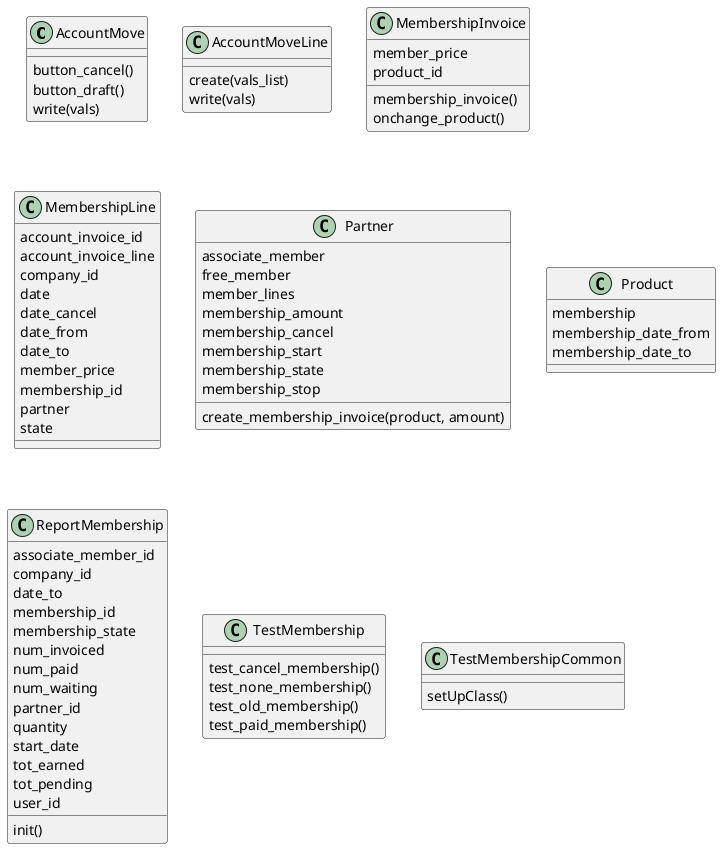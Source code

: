 @startuml classes_membership
set namespaceSeparator none
class "AccountMove" as odoo_src.odoo.addons.membership.models.account_move.AccountMove {
  button_cancel()
  button_draft()
  write(vals)
}
class "AccountMoveLine" as odoo_src.odoo.addons.membership.models.account_move.AccountMoveLine {
  create(vals_list)
  write(vals)
}
class "MembershipInvoice" as odoo_src.odoo.addons.membership.wizard.membership_invoice.MembershipInvoice {
  member_price
  product_id
  membership_invoice()
  onchange_product()
}
class "MembershipLine" as odoo_src.odoo.addons.membership.models.membership.MembershipLine {
  account_invoice_id
  account_invoice_line
  company_id
  date
  date_cancel
  date_from
  date_to
  member_price
  membership_id
  partner
  state
}
class "Partner" as odoo_src.odoo.addons.membership.models.partner.Partner {
  associate_member
  free_member
  member_lines
  membership_amount
  membership_cancel
  membership_start
  membership_state
  membership_stop
  create_membership_invoice(product, amount)
}
class "Product" as odoo_src.odoo.addons.membership.models.product.Product {
  membership
  membership_date_from
  membership_date_to
}
class "ReportMembership" as odoo_src.odoo.addons.membership.report.report_membership.ReportMembership {
  associate_member_id
  company_id
  date_to
  membership_id
  membership_state
  num_invoiced
  num_paid
  num_waiting
  partner_id
  quantity
  start_date
  tot_earned
  tot_pending
  user_id
  init()
}
class "TestMembership" as odoo_src.odoo.addons.membership.tests.test_membership.TestMembership {
  test_cancel_membership()
  test_none_membership()
  test_old_membership()
  test_paid_membership()
}
class "TestMembershipCommon" as odoo_src.odoo.addons.membership.tests.common.TestMembershipCommon {
  setUpClass()
}
@enduml
